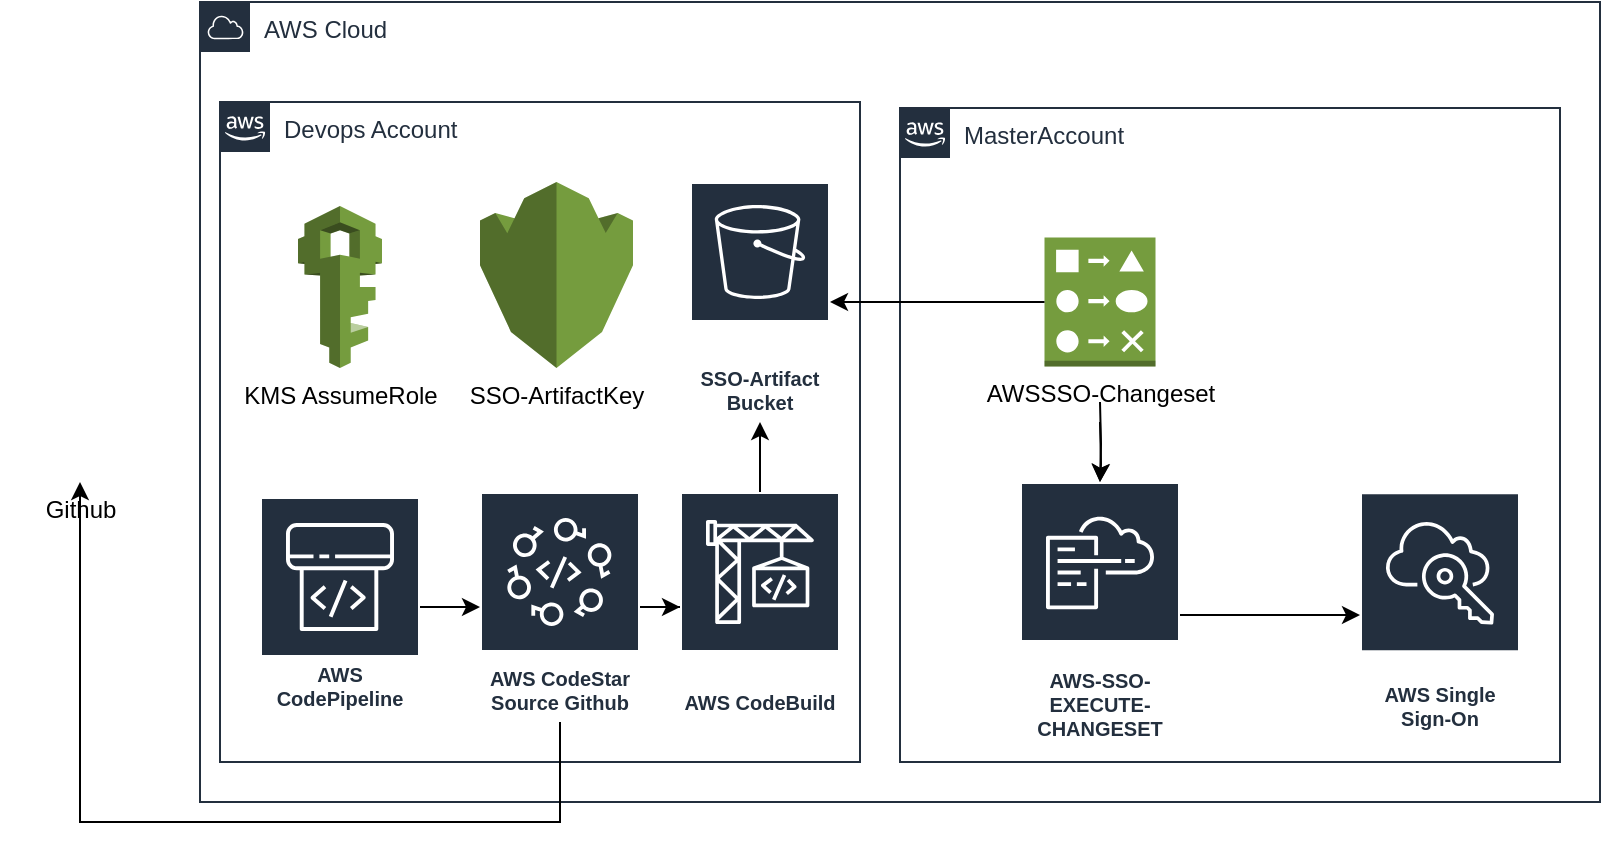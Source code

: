 <mxfile version="20.2.2" type="device"><diagram id="YyIVHM0JoOEZeJCm4uhI" name="Page-1"><mxGraphModel dx="1298" dy="717" grid="1" gridSize="10" guides="1" tooltips="1" connect="1" arrows="1" fold="1" page="1" pageScale="1" pageWidth="850" pageHeight="1100" math="0" shadow="0"><root><mxCell id="0"/><mxCell id="1" parent="0"/><mxCell id="8fOr-Cd8bSdm5Shaxftq-1" value="AWS Cloud" style="points=[[0,0],[0.25,0],[0.5,0],[0.75,0],[1,0],[1,0.25],[1,0.5],[1,0.75],[1,1],[0.75,1],[0.5,1],[0.25,1],[0,1],[0,0.75],[0,0.5],[0,0.25]];outlineConnect=0;gradientColor=none;html=1;whiteSpace=wrap;fontSize=12;fontStyle=0;container=1;pointerEvents=0;collapsible=0;recursiveResize=0;shape=mxgraph.aws4.group;grIcon=mxgraph.aws4.group_aws_cloud;strokeColor=#232F3E;fillColor=none;verticalAlign=top;align=left;spacingLeft=30;fontColor=#232F3E;dashed=0;" vertex="1" parent="1"><mxGeometry x="120" y="60" width="700" height="400" as="geometry"/></mxCell><mxCell id="8fOr-Cd8bSdm5Shaxftq-2" value="Devops Account" style="points=[[0,0],[0.25,0],[0.5,0],[0.75,0],[1,0],[1,0.25],[1,0.5],[1,0.75],[1,1],[0.75,1],[0.5,1],[0.25,1],[0,1],[0,0.75],[0,0.5],[0,0.25]];outlineConnect=0;gradientColor=none;html=1;whiteSpace=wrap;fontSize=12;fontStyle=0;container=1;pointerEvents=0;collapsible=0;recursiveResize=0;shape=mxgraph.aws4.group;grIcon=mxgraph.aws4.group_aws_cloud_alt;strokeColor=#232F3E;fillColor=none;verticalAlign=top;align=left;spacingLeft=30;fontColor=#232F3E;dashed=0;" vertex="1" parent="8fOr-Cd8bSdm5Shaxftq-1"><mxGeometry x="10" y="50" width="320" height="330" as="geometry"/></mxCell><mxCell id="8fOr-Cd8bSdm5Shaxftq-3" value="SSO-Artifact Bucket" style="sketch=0;outlineConnect=0;fontColor=#232F3E;gradientColor=none;strokeColor=#ffffff;fillColor=#232F3E;dashed=0;verticalLabelPosition=middle;verticalAlign=bottom;align=center;html=1;whiteSpace=wrap;fontSize=10;fontStyle=1;spacing=3;shape=mxgraph.aws4.productIcon;prIcon=mxgraph.aws4.s3;" vertex="1" parent="8fOr-Cd8bSdm5Shaxftq-2"><mxGeometry x="235" y="40" width="70" height="120" as="geometry"/></mxCell><mxCell id="8fOr-Cd8bSdm5Shaxftq-7" value="" style="edgeStyle=orthogonalEdgeStyle;rounded=0;orthogonalLoop=1;jettySize=auto;html=1;" edge="1" parent="8fOr-Cd8bSdm5Shaxftq-2" source="8fOr-Cd8bSdm5Shaxftq-4" target="8fOr-Cd8bSdm5Shaxftq-5"><mxGeometry relative="1" as="geometry"/></mxCell><mxCell id="8fOr-Cd8bSdm5Shaxftq-4" value="AWS CodePipeline" style="sketch=0;outlineConnect=0;fontColor=#232F3E;gradientColor=none;strokeColor=#ffffff;fillColor=#232F3E;dashed=0;verticalLabelPosition=middle;verticalAlign=bottom;align=center;html=1;whiteSpace=wrap;fontSize=10;fontStyle=1;spacing=3;shape=mxgraph.aws4.productIcon;prIcon=mxgraph.aws4.codepipeline;" vertex="1" parent="8fOr-Cd8bSdm5Shaxftq-2"><mxGeometry x="20" y="197.5" width="80" height="110" as="geometry"/></mxCell><mxCell id="8fOr-Cd8bSdm5Shaxftq-8" value="" style="edgeStyle=orthogonalEdgeStyle;rounded=0;orthogonalLoop=1;jettySize=auto;html=1;" edge="1" parent="8fOr-Cd8bSdm5Shaxftq-2" source="8fOr-Cd8bSdm5Shaxftq-5" target="8fOr-Cd8bSdm5Shaxftq-6"><mxGeometry relative="1" as="geometry"/></mxCell><mxCell id="8fOr-Cd8bSdm5Shaxftq-5" value="&lt;div&gt;AWS CodeStar Source Github&lt;br&gt;&lt;/div&gt;" style="sketch=0;outlineConnect=0;fontColor=#232F3E;gradientColor=none;strokeColor=#ffffff;fillColor=#232F3E;dashed=0;verticalLabelPosition=middle;verticalAlign=bottom;align=center;html=1;whiteSpace=wrap;fontSize=10;fontStyle=1;spacing=3;shape=mxgraph.aws4.productIcon;prIcon=mxgraph.aws4.codestar;" vertex="1" parent="8fOr-Cd8bSdm5Shaxftq-2"><mxGeometry x="130" y="195" width="80" height="115" as="geometry"/></mxCell><mxCell id="8fOr-Cd8bSdm5Shaxftq-9" value="" style="edgeStyle=orthogonalEdgeStyle;rounded=0;orthogonalLoop=1;jettySize=auto;html=1;" edge="1" parent="8fOr-Cd8bSdm5Shaxftq-2" source="8fOr-Cd8bSdm5Shaxftq-6" target="8fOr-Cd8bSdm5Shaxftq-3"><mxGeometry relative="1" as="geometry"/></mxCell><mxCell id="8fOr-Cd8bSdm5Shaxftq-6" value="AWS CodeBuild" style="sketch=0;outlineConnect=0;fontColor=#232F3E;gradientColor=none;strokeColor=#ffffff;fillColor=#232F3E;dashed=0;verticalLabelPosition=middle;verticalAlign=bottom;align=center;html=1;whiteSpace=wrap;fontSize=10;fontStyle=1;spacing=3;shape=mxgraph.aws4.productIcon;prIcon=mxgraph.aws4.codebuild;" vertex="1" parent="8fOr-Cd8bSdm5Shaxftq-2"><mxGeometry x="230" y="195" width="80" height="115" as="geometry"/></mxCell><mxCell id="8fOr-Cd8bSdm5Shaxftq-13" value="SSO-ArtifactKey" style="outlineConnect=0;dashed=0;verticalLabelPosition=bottom;verticalAlign=top;align=center;html=1;shape=mxgraph.aws3.kms;fillColor=#759C3E;gradientColor=none;" vertex="1" parent="8fOr-Cd8bSdm5Shaxftq-2"><mxGeometry x="130" y="40" width="76.5" height="93" as="geometry"/></mxCell><mxCell id="8fOr-Cd8bSdm5Shaxftq-14" value="KMS AssumeRole" style="outlineConnect=0;dashed=0;verticalLabelPosition=bottom;verticalAlign=top;align=center;html=1;shape=mxgraph.aws3.iam;fillColor=#759C3E;gradientColor=none;" vertex="1" parent="8fOr-Cd8bSdm5Shaxftq-2"><mxGeometry x="39" y="52" width="42" height="81" as="geometry"/></mxCell><mxCell id="8fOr-Cd8bSdm5Shaxftq-15" value="MasterAccount" style="points=[[0,0],[0.25,0],[0.5,0],[0.75,0],[1,0],[1,0.25],[1,0.5],[1,0.75],[1,1],[0.75,1],[0.5,1],[0.25,1],[0,1],[0,0.75],[0,0.5],[0,0.25]];outlineConnect=0;gradientColor=none;html=1;whiteSpace=wrap;fontSize=12;fontStyle=0;container=1;pointerEvents=0;collapsible=0;recursiveResize=0;shape=mxgraph.aws4.group;grIcon=mxgraph.aws4.group_aws_cloud_alt;strokeColor=#232F3E;fillColor=none;verticalAlign=top;align=left;spacingLeft=30;fontColor=#232F3E;dashed=0;" vertex="1" parent="8fOr-Cd8bSdm5Shaxftq-1"><mxGeometry x="350" y="53" width="330" height="327" as="geometry"/></mxCell><mxCell id="8fOr-Cd8bSdm5Shaxftq-21" value="" style="edgeStyle=orthogonalEdgeStyle;rounded=0;orthogonalLoop=1;jettySize=auto;html=1;" edge="1" parent="8fOr-Cd8bSdm5Shaxftq-15" target="8fOr-Cd8bSdm5Shaxftq-19"><mxGeometry relative="1" as="geometry"><mxPoint x="100" y="147" as="sourcePoint"/></mxGeometry></mxCell><mxCell id="8fOr-Cd8bSdm5Shaxftq-22" value="" style="edgeStyle=orthogonalEdgeStyle;rounded=0;orthogonalLoop=1;jettySize=auto;html=1;" edge="1" parent="8fOr-Cd8bSdm5Shaxftq-15" target="8fOr-Cd8bSdm5Shaxftq-19"><mxGeometry relative="1" as="geometry"><mxPoint x="100" y="157" as="sourcePoint"/></mxGeometry></mxCell><mxCell id="8fOr-Cd8bSdm5Shaxftq-17" value="AWSSSO-Changeset" style="outlineConnect=0;dashed=0;verticalLabelPosition=bottom;verticalAlign=top;align=center;html=1;shape=mxgraph.aws3.change_set;fillColor=#759C3E;gradientColor=none;" vertex="1" parent="8fOr-Cd8bSdm5Shaxftq-15"><mxGeometry x="72.25" y="64.75" width="55.5" height="64.5" as="geometry"/></mxCell><mxCell id="8fOr-Cd8bSdm5Shaxftq-24" value="" style="edgeStyle=orthogonalEdgeStyle;rounded=0;orthogonalLoop=1;jettySize=auto;html=1;" edge="1" parent="8fOr-Cd8bSdm5Shaxftq-15" source="8fOr-Cd8bSdm5Shaxftq-19" target="8fOr-Cd8bSdm5Shaxftq-23"><mxGeometry relative="1" as="geometry"/></mxCell><mxCell id="8fOr-Cd8bSdm5Shaxftq-19" value="AWS-SSO-EXECUTE-CHANGESET" style="sketch=0;outlineConnect=0;fontColor=#232F3E;gradientColor=none;strokeColor=#ffffff;fillColor=#232F3E;dashed=0;verticalLabelPosition=middle;verticalAlign=bottom;align=center;html=1;whiteSpace=wrap;fontSize=10;fontStyle=1;spacing=3;shape=mxgraph.aws4.productIcon;prIcon=mxgraph.aws4.cloudformation;" vertex="1" parent="8fOr-Cd8bSdm5Shaxftq-15"><mxGeometry x="60" y="187" width="80" height="133" as="geometry"/></mxCell><mxCell id="8fOr-Cd8bSdm5Shaxftq-23" value="AWS Single Sign-On" style="sketch=0;outlineConnect=0;fontColor=#232F3E;gradientColor=none;strokeColor=#ffffff;fillColor=#232F3E;dashed=0;verticalLabelPosition=middle;verticalAlign=bottom;align=center;html=1;whiteSpace=wrap;fontSize=10;fontStyle=1;spacing=3;shape=mxgraph.aws4.productIcon;prIcon=mxgraph.aws4.single_sign_on;" vertex="1" parent="8fOr-Cd8bSdm5Shaxftq-15"><mxGeometry x="230" y="192.13" width="80" height="122.75" as="geometry"/></mxCell><mxCell id="8fOr-Cd8bSdm5Shaxftq-18" style="edgeStyle=orthogonalEdgeStyle;rounded=0;orthogonalLoop=1;jettySize=auto;html=1;exitX=0;exitY=0.5;exitDx=0;exitDy=0;exitPerimeter=0;" edge="1" parent="8fOr-Cd8bSdm5Shaxftq-1" source="8fOr-Cd8bSdm5Shaxftq-17" target="8fOr-Cd8bSdm5Shaxftq-3"><mxGeometry relative="1" as="geometry"/></mxCell><mxCell id="8fOr-Cd8bSdm5Shaxftq-10" value="Github" style="shape=image;html=1;verticalAlign=top;verticalLabelPosition=bottom;labelBackgroundColor=#ffffff;imageAspect=0;aspect=fixed;image=https://cdn3.iconfinder.com/data/icons/inficons/128/github.png" vertex="1" parent="1"><mxGeometry x="20" y="220" width="80" height="80" as="geometry"/></mxCell><mxCell id="8fOr-Cd8bSdm5Shaxftq-12" value="" style="edgeStyle=orthogonalEdgeStyle;rounded=0;orthogonalLoop=1;jettySize=auto;html=1;entryX=0.5;entryY=1;entryDx=0;entryDy=0;" edge="1" parent="1" source="8fOr-Cd8bSdm5Shaxftq-5" target="8fOr-Cd8bSdm5Shaxftq-10"><mxGeometry relative="1" as="geometry"><Array as="points"><mxPoint x="300" y="470"/><mxPoint x="60" y="470"/></Array></mxGeometry></mxCell></root></mxGraphModel></diagram></mxfile>